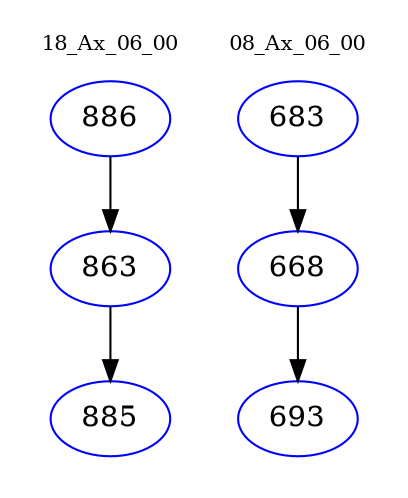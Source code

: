 digraph{
subgraph cluster_0 {
color = white
label = "18_Ax_06_00";
fontsize=10;
T0_886 [label="886", color="blue"]
T0_886 -> T0_863 [color="black"]
T0_863 [label="863", color="blue"]
T0_863 -> T0_885 [color="black"]
T0_885 [label="885", color="blue"]
}
subgraph cluster_1 {
color = white
label = "08_Ax_06_00";
fontsize=10;
T1_683 [label="683", color="blue"]
T1_683 -> T1_668 [color="black"]
T1_668 [label="668", color="blue"]
T1_668 -> T1_693 [color="black"]
T1_693 [label="693", color="blue"]
}
}
